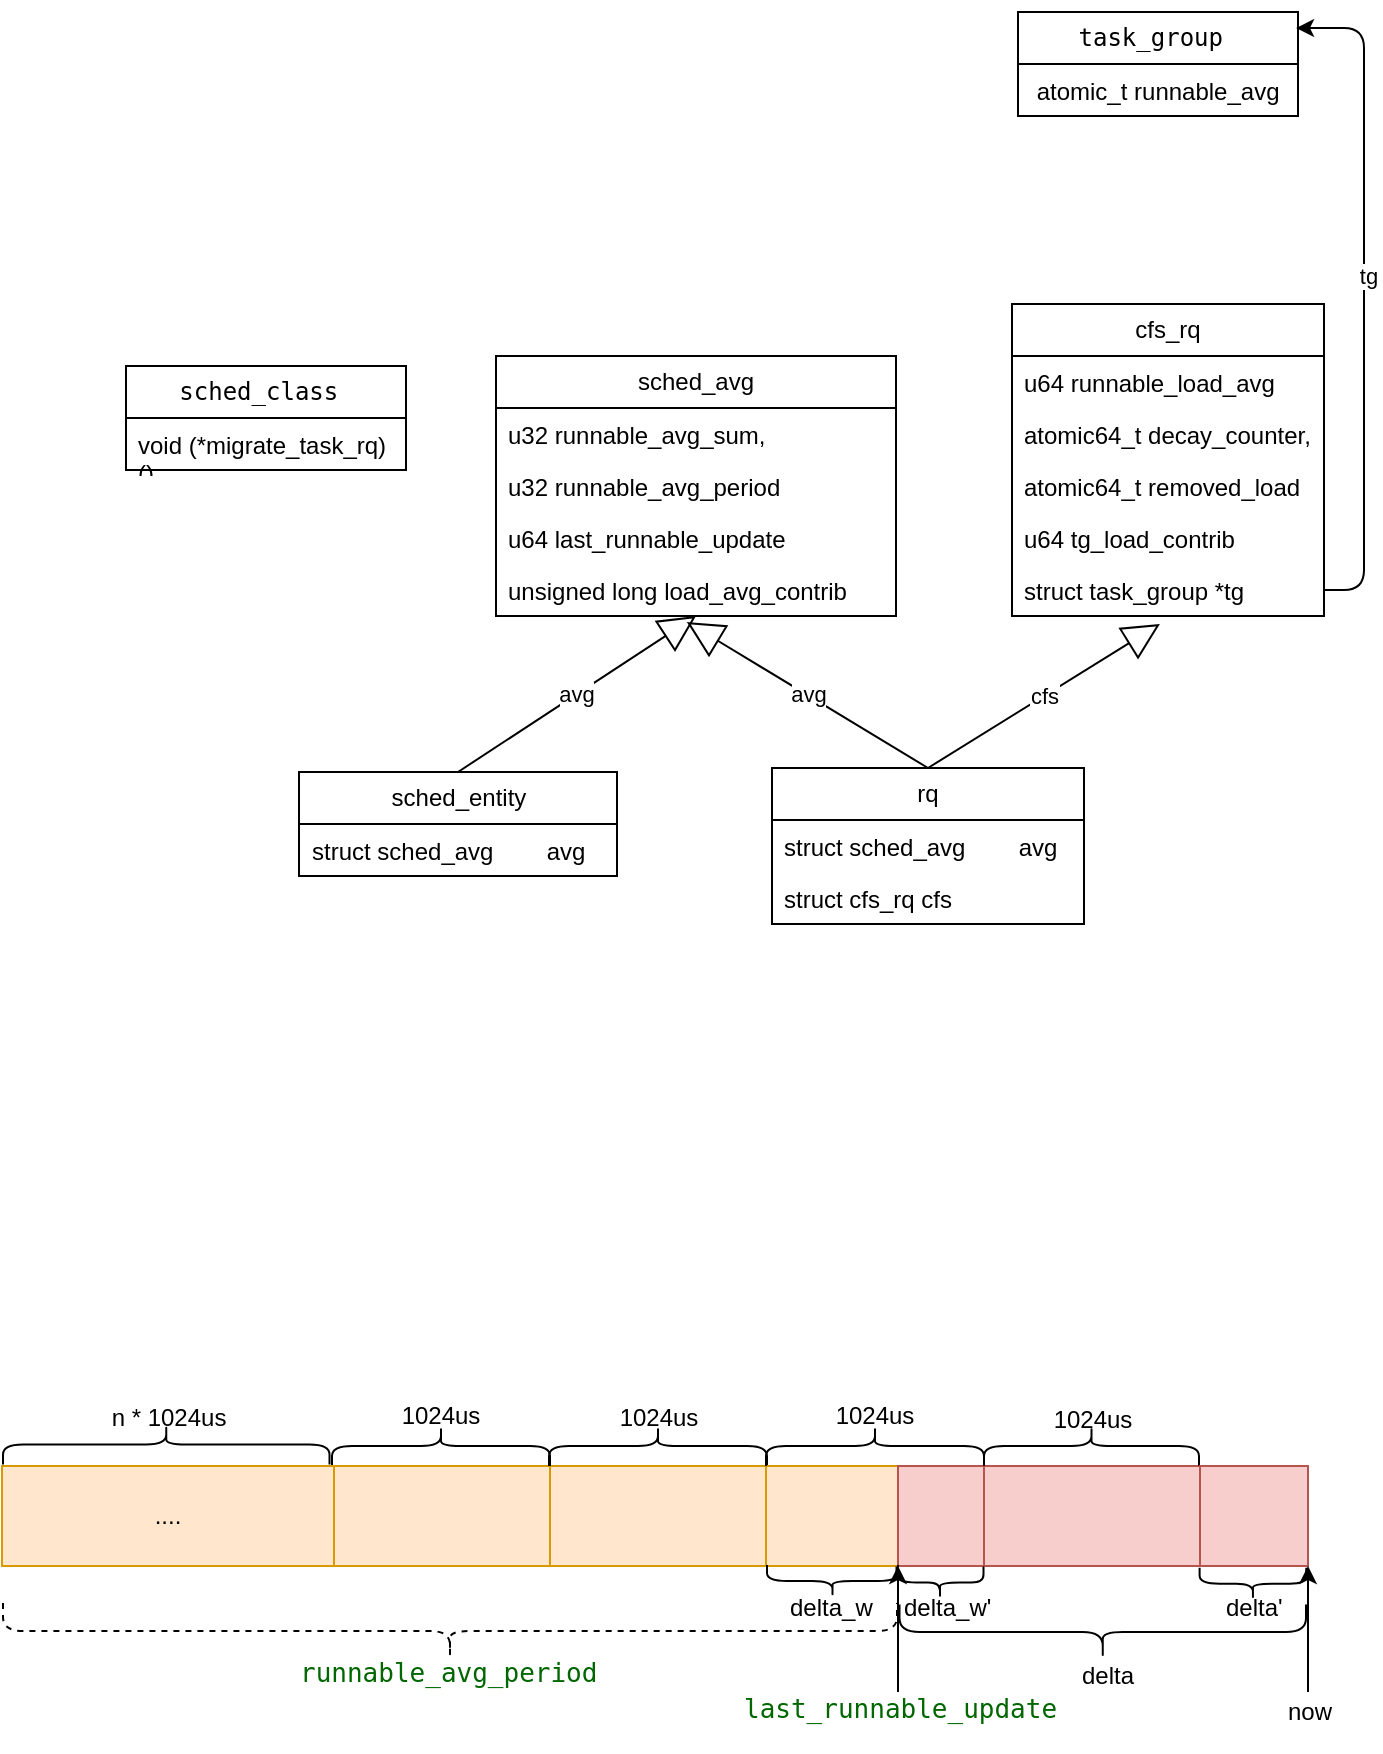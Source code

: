 <mxfile version="24.7.6">
  <diagram name="第 1 页" id="Cx8AKZTiIH4H-YPR8EMa">
    <mxGraphModel dx="2431" dy="1929" grid="0" gridSize="10" guides="1" tooltips="1" connect="1" arrows="1" fold="1" page="1" pageScale="1" pageWidth="827" pageHeight="1169" math="0" shadow="0">
      <root>
        <mxCell id="0" />
        <mxCell id="1" parent="0" />
        <mxCell id="yR-z4VxPblu7HvxaLN8Z-1" value="sched_avg" style="swimlane;fontStyle=0;childLayout=stackLayout;horizontal=1;startSize=26;fillColor=none;horizontalStack=0;resizeParent=1;resizeParentMax=0;resizeLast=0;collapsible=1;marginBottom=0;whiteSpace=wrap;html=1;" parent="1" vertex="1">
          <mxGeometry x="207" y="142" width="200" height="130" as="geometry" />
        </mxCell>
        <mxCell id="yR-z4VxPblu7HvxaLN8Z-2" value="u32 runnable_avg_sum, " style="text;strokeColor=none;fillColor=none;align=left;verticalAlign=top;spacingLeft=4;spacingRight=4;overflow=hidden;rotatable=0;points=[[0,0.5],[1,0.5]];portConstraint=eastwest;whiteSpace=wrap;html=1;" parent="yR-z4VxPblu7HvxaLN8Z-1" vertex="1">
          <mxGeometry y="26" width="200" height="26" as="geometry" />
        </mxCell>
        <mxCell id="yR-z4VxPblu7HvxaLN8Z-3" value="u32 runnable_avg_period" style="text;strokeColor=none;fillColor=none;align=left;verticalAlign=top;spacingLeft=4;spacingRight=4;overflow=hidden;rotatable=0;points=[[0,0.5],[1,0.5]];portConstraint=eastwest;whiteSpace=wrap;html=1;" parent="yR-z4VxPblu7HvxaLN8Z-1" vertex="1">
          <mxGeometry y="52" width="200" height="26" as="geometry" />
        </mxCell>
        <mxCell id="rU-V8Ytmf-W0rfWwS0kL-4" value="u64 last_runnable_update" style="text;strokeColor=none;fillColor=none;align=left;verticalAlign=top;spacingLeft=4;spacingRight=4;overflow=hidden;rotatable=0;points=[[0,0.5],[1,0.5]];portConstraint=eastwest;whiteSpace=wrap;html=1;" parent="yR-z4VxPblu7HvxaLN8Z-1" vertex="1">
          <mxGeometry y="78" width="200" height="26" as="geometry" />
        </mxCell>
        <mxCell id="yR-z4VxPblu7HvxaLN8Z-4" value="unsigned long load_avg_contrib" style="text;strokeColor=none;fillColor=none;align=left;verticalAlign=top;spacingLeft=4;spacingRight=4;overflow=hidden;rotatable=0;points=[[0,0.5],[1,0.5]];portConstraint=eastwest;whiteSpace=wrap;html=1;" parent="yR-z4VxPblu7HvxaLN8Z-1" vertex="1">
          <mxGeometry y="104" width="200" height="26" as="geometry" />
        </mxCell>
        <mxCell id="yR-z4VxPblu7HvxaLN8Z-5" value="sched_entity" style="swimlane;fontStyle=0;childLayout=stackLayout;horizontal=1;startSize=26;fillColor=none;horizontalStack=0;resizeParent=1;resizeParentMax=0;resizeLast=0;collapsible=1;marginBottom=0;whiteSpace=wrap;html=1;" parent="1" vertex="1">
          <mxGeometry x="108.5" y="350" width="159" height="52" as="geometry" />
        </mxCell>
        <mxCell id="yR-z4VxPblu7HvxaLN8Z-6" value="struct sched_avg&amp;nbsp;&amp;nbsp;&amp;nbsp;&amp;nbsp;&amp;nbsp;&amp;nbsp;&amp;nbsp; avg" style="text;strokeColor=none;fillColor=none;align=left;verticalAlign=top;spacingLeft=4;spacingRight=4;overflow=hidden;rotatable=0;points=[[0,0.5],[1,0.5]];portConstraint=eastwest;whiteSpace=wrap;html=1;" parent="yR-z4VxPblu7HvxaLN8Z-5" vertex="1">
          <mxGeometry y="26" width="159" height="26" as="geometry" />
        </mxCell>
        <mxCell id="yR-z4VxPblu7HvxaLN8Z-9" value="avg" style="endArrow=block;endSize=16;endFill=0;html=1;rounded=0;exitX=0.5;exitY=0;exitDx=0;exitDy=0;entryX=0.5;entryY=1;entryDx=0;entryDy=0;" parent="1" source="yR-z4VxPblu7HvxaLN8Z-5" target="yR-z4VxPblu7HvxaLN8Z-1" edge="1">
          <mxGeometry width="160" relative="1" as="geometry">
            <mxPoint x="393" y="303" as="sourcePoint" />
            <mxPoint x="553" y="303" as="targetPoint" />
          </mxGeometry>
        </mxCell>
        <mxCell id="rU-V8Ytmf-W0rfWwS0kL-1" value="rq" style="swimlane;fontStyle=0;childLayout=stackLayout;horizontal=1;startSize=26;fillColor=none;horizontalStack=0;resizeParent=1;resizeParentMax=0;resizeLast=0;collapsible=1;marginBottom=0;whiteSpace=wrap;html=1;" parent="1" vertex="1">
          <mxGeometry x="345" y="348" width="156" height="78" as="geometry" />
        </mxCell>
        <mxCell id="rU-V8Ytmf-W0rfWwS0kL-2" value="struct sched_avg&amp;nbsp;&amp;nbsp;&amp;nbsp;&amp;nbsp;&amp;nbsp;&amp;nbsp;&amp;nbsp; avg" style="text;strokeColor=none;fillColor=none;align=left;verticalAlign=top;spacingLeft=4;spacingRight=4;overflow=hidden;rotatable=0;points=[[0,0.5],[1,0.5]];portConstraint=eastwest;whiteSpace=wrap;html=1;" parent="rU-V8Ytmf-W0rfWwS0kL-1" vertex="1">
          <mxGeometry y="26" width="156" height="26" as="geometry" />
        </mxCell>
        <mxCell id="c57AqbrpVaC1902WxYYe-6" value="struct cfs_rq cfs" style="text;strokeColor=none;fillColor=none;align=left;verticalAlign=top;spacingLeft=4;spacingRight=4;overflow=hidden;rotatable=0;points=[[0,0.5],[1,0.5]];portConstraint=eastwest;whiteSpace=wrap;html=1;" vertex="1" parent="rU-V8Ytmf-W0rfWwS0kL-1">
          <mxGeometry y="52" width="156" height="26" as="geometry" />
        </mxCell>
        <mxCell id="Qzs8wgfuzLvNGcvXCS6C-1" value="" style="rounded=0;whiteSpace=wrap;html=1;fillColor=#ffe6cc;strokeColor=#d79b00;" parent="1" vertex="1">
          <mxGeometry x="126" y="697" width="108" height="50" as="geometry" />
        </mxCell>
        <mxCell id="rU-V8Ytmf-W0rfWwS0kL-3" value="avg" style="endArrow=block;endSize=16;endFill=0;html=1;rounded=0;exitX=0.5;exitY=0;exitDx=0;exitDy=0;entryX=0.477;entryY=1.115;entryDx=0;entryDy=0;entryPerimeter=0;" parent="1" source="rU-V8Ytmf-W0rfWwS0kL-1" target="yR-z4VxPblu7HvxaLN8Z-4" edge="1">
          <mxGeometry width="160" relative="1" as="geometry">
            <mxPoint x="532" y="253" as="sourcePoint" />
            <mxPoint x="305" y="245" as="targetPoint" />
          </mxGeometry>
        </mxCell>
        <mxCell id="Qzs8wgfuzLvNGcvXCS6C-2" value="" style="rounded=0;whiteSpace=wrap;html=1;fillColor=#ffe6cc;strokeColor=#d79b00;" parent="1" vertex="1">
          <mxGeometry x="234" y="697" width="108" height="50" as="geometry" />
        </mxCell>
        <mxCell id="rU-V8Ytmf-W0rfWwS0kL-5" value="cfs_rq" style="swimlane;fontStyle=0;childLayout=stackLayout;horizontal=1;startSize=26;fillColor=none;horizontalStack=0;resizeParent=1;resizeParentMax=0;resizeLast=0;collapsible=1;marginBottom=0;whiteSpace=wrap;html=1;" parent="1" vertex="1">
          <mxGeometry x="465" y="116" width="156" height="156" as="geometry" />
        </mxCell>
        <mxCell id="rU-V8Ytmf-W0rfWwS0kL-6" value="u64 runnable_load_avg" style="text;strokeColor=none;fillColor=none;align=left;verticalAlign=top;spacingLeft=4;spacingRight=4;overflow=hidden;rotatable=0;points=[[0,0.5],[1,0.5]];portConstraint=eastwest;whiteSpace=wrap;html=1;" parent="rU-V8Ytmf-W0rfWwS0kL-5" vertex="1">
          <mxGeometry y="26" width="156" height="26" as="geometry" />
        </mxCell>
        <mxCell id="rU-V8Ytmf-W0rfWwS0kL-11" value="atomic64_t decay_counter, " style="text;strokeColor=none;fillColor=none;align=left;verticalAlign=top;spacingLeft=4;spacingRight=4;overflow=hidden;rotatable=0;points=[[0,0.5],[1,0.5]];portConstraint=eastwest;whiteSpace=wrap;html=1;" parent="rU-V8Ytmf-W0rfWwS0kL-5" vertex="1">
          <mxGeometry y="52" width="156" height="26" as="geometry" />
        </mxCell>
        <mxCell id="rU-V8Ytmf-W0rfWwS0kL-12" value="atomic64_t removed_load" style="text;strokeColor=none;fillColor=none;align=left;verticalAlign=top;spacingLeft=4;spacingRight=4;overflow=hidden;rotatable=0;points=[[0,0.5],[1,0.5]];portConstraint=eastwest;whiteSpace=wrap;html=1;" parent="rU-V8Ytmf-W0rfWwS0kL-5" vertex="1">
          <mxGeometry y="78" width="156" height="26" as="geometry" />
        </mxCell>
        <mxCell id="rU-V8Ytmf-W0rfWwS0kL-13" value="u64 tg_load_contrib" style="text;strokeColor=none;fillColor=none;align=left;verticalAlign=top;spacingLeft=4;spacingRight=4;overflow=hidden;rotatable=0;points=[[0,0.5],[1,0.5]];portConstraint=eastwest;whiteSpace=wrap;html=1;" parent="rU-V8Ytmf-W0rfWwS0kL-5" vertex="1">
          <mxGeometry y="104" width="156" height="26" as="geometry" />
        </mxCell>
        <mxCell id="rU-V8Ytmf-W0rfWwS0kL-19" value="struct task_group *tg" style="text;strokeColor=none;fillColor=none;align=left;verticalAlign=top;spacingLeft=4;spacingRight=4;overflow=hidden;rotatable=0;points=[[0,0.5],[1,0.5]];portConstraint=eastwest;whiteSpace=wrap;html=1;" parent="rU-V8Ytmf-W0rfWwS0kL-5" vertex="1">
          <mxGeometry y="130" width="156" height="26" as="geometry" />
        </mxCell>
        <mxCell id="Qzs8wgfuzLvNGcvXCS6C-3" value="" style="shape=curlyBracket;whiteSpace=wrap;html=1;rounded=1;flipH=1;labelPosition=right;verticalLabelPosition=middle;align=left;verticalAlign=middle;rotation=-90;" parent="1" vertex="1">
          <mxGeometry x="169.5" y="632.5" width="20" height="109" as="geometry" />
        </mxCell>
        <mxCell id="Qzs8wgfuzLvNGcvXCS6C-4" value="" style="shape=curlyBracket;whiteSpace=wrap;html=1;rounded=1;flipH=1;labelPosition=right;verticalLabelPosition=middle;align=left;verticalAlign=middle;rotation=-90;" parent="1" vertex="1">
          <mxGeometry x="278" y="632.5" width="20" height="109" as="geometry" />
        </mxCell>
        <mxCell id="Qzs8wgfuzLvNGcvXCS6C-5" value="1024us" style="text;html=1;align=center;verticalAlign=middle;resizable=0;points=[];autosize=1;strokeColor=none;fillColor=none;" parent="1" vertex="1">
          <mxGeometry x="150" y="659" width="57" height="26" as="geometry" />
        </mxCell>
        <mxCell id="Qzs8wgfuzLvNGcvXCS6C-6" value="1024us" style="text;html=1;align=center;verticalAlign=middle;resizable=0;points=[];autosize=1;strokeColor=none;fillColor=none;" parent="1" vertex="1">
          <mxGeometry x="259.5" y="660" width="57" height="26" as="geometry" />
        </mxCell>
        <mxCell id="Qzs8wgfuzLvNGcvXCS6C-7" value="" style="rounded=0;whiteSpace=wrap;html=1;fillColor=#ffe6cc;strokeColor=#d79b00;" parent="1" vertex="1">
          <mxGeometry x="342" y="697" width="66" height="50" as="geometry" />
        </mxCell>
        <mxCell id="Qzs8wgfuzLvNGcvXCS6C-8" value="" style="rounded=0;whiteSpace=wrap;html=1;fillColor=#f8cecc;strokeColor=#b85450;" parent="1" vertex="1">
          <mxGeometry x="451" y="697" width="108" height="50" as="geometry" />
        </mxCell>
        <mxCell id="Qzs8wgfuzLvNGcvXCS6C-9" value="" style="rounded=0;whiteSpace=wrap;html=1;fillColor=#f8cecc;strokeColor=#b85450;" parent="1" vertex="1">
          <mxGeometry x="408" y="697" width="43" height="50" as="geometry" />
        </mxCell>
        <mxCell id="Qzs8wgfuzLvNGcvXCS6C-10" value="" style="shape=curlyBracket;whiteSpace=wrap;html=1;rounded=1;flipH=1;labelPosition=right;verticalLabelPosition=middle;align=left;verticalAlign=middle;rotation=-90;" parent="1" vertex="1">
          <mxGeometry x="386.5" y="632.5" width="20" height="109" as="geometry" />
        </mxCell>
        <mxCell id="Qzs8wgfuzLvNGcvXCS6C-11" value="1024us" style="text;html=1;align=center;verticalAlign=middle;resizable=0;points=[];autosize=1;strokeColor=none;fillColor=none;" parent="1" vertex="1">
          <mxGeometry x="367" y="659" width="57" height="26" as="geometry" />
        </mxCell>
        <mxCell id="Qzs8wgfuzLvNGcvXCS6C-12" value="" style="shape=curlyBracket;whiteSpace=wrap;html=1;rounded=1;flipH=1;labelPosition=right;verticalLabelPosition=middle;align=left;verticalAlign=middle;rotation=-90;" parent="1" vertex="1">
          <mxGeometry x="494.75" y="633.25" width="20" height="107.5" as="geometry" />
        </mxCell>
        <mxCell id="Qzs8wgfuzLvNGcvXCS6C-13" value="1024us" style="text;html=1;align=center;verticalAlign=middle;resizable=0;points=[];autosize=1;strokeColor=none;fillColor=none;" parent="1" vertex="1">
          <mxGeometry x="476" y="661" width="57" height="26" as="geometry" />
        </mxCell>
        <mxCell id="Qzs8wgfuzLvNGcvXCS6C-14" value="" style="rounded=0;whiteSpace=wrap;html=1;fillColor=#f8cecc;strokeColor=#b85450;" parent="1" vertex="1">
          <mxGeometry x="559" y="697" width="54" height="50" as="geometry" />
        </mxCell>
        <mxCell id="Qzs8wgfuzLvNGcvXCS6C-15" value="" style="endArrow=classic;html=1;rounded=0;entryX=1;entryY=1;entryDx=0;entryDy=0;" parent="1" target="Qzs8wgfuzLvNGcvXCS6C-7" edge="1">
          <mxGeometry width="50" height="50" relative="1" as="geometry">
            <mxPoint x="408" y="810" as="sourcePoint" />
            <mxPoint x="479" y="846" as="targetPoint" />
          </mxGeometry>
        </mxCell>
        <mxCell id="Qzs8wgfuzLvNGcvXCS6C-16" value="&lt;pre id=&quot;b&quot; style=&quot;font-size: 13px; font-family: monospace; background: rgb(255, 255, 255); color: rgb(0, 0, 51); white-space: pre-wrap; font-style: normal; font-variant-ligatures: normal; font-variant-caps: normal; font-weight: 400; letter-spacing: normal; orphans: 2; text-align: start; text-indent: 0px; text-transform: none; widows: 2; word-spacing: 0px; -webkit-text-stroke-width: 0px; text-decoration-thickness: initial; text-decoration-style: initial; text-decoration-color: initial;&quot;&gt;&lt;span class=&quot;add&quot; style=&quot;font-size: 13px; font-family: monospace; background: rgb(255, 255, 255); color: rgb(0, 102, 0);&quot;&gt;last_runnable_update&lt;/span&gt;&lt;/pre&gt;" style="text;whiteSpace=wrap;html=1;" parent="1" vertex="1">
          <mxGeometry x="329" y="791" width="156.67" height="41" as="geometry" />
        </mxCell>
        <mxCell id="Qzs8wgfuzLvNGcvXCS6C-17" value="" style="endArrow=classic;html=1;rounded=0;entryX=1;entryY=1;entryDx=0;entryDy=0;" parent="1" edge="1">
          <mxGeometry width="50" height="50" relative="1" as="geometry">
            <mxPoint x="613" y="810" as="sourcePoint" />
            <mxPoint x="613" y="747" as="targetPoint" />
          </mxGeometry>
        </mxCell>
        <mxCell id="Qzs8wgfuzLvNGcvXCS6C-18" value="now" style="text;whiteSpace=wrap;html=1;" parent="1" vertex="1">
          <mxGeometry x="601" y="806" width="30" height="23" as="geometry" />
        </mxCell>
        <mxCell id="Qzs8wgfuzLvNGcvXCS6C-19" value="" style="shape=curlyBracket;whiteSpace=wrap;html=1;rounded=1;labelPosition=left;verticalLabelPosition=middle;align=right;verticalAlign=middle;rotation=-90;" parent="1" vertex="1">
          <mxGeometry x="496.63" y="678.38" width="27.5" height="203.25" as="geometry" />
        </mxCell>
        <mxCell id="Qzs8wgfuzLvNGcvXCS6C-20" value="delta" style="text;whiteSpace=wrap;html=1;" parent="1" vertex="1">
          <mxGeometry x="498" y="788" width="30" height="23" as="geometry" />
        </mxCell>
        <mxCell id="Qzs8wgfuzLvNGcvXCS6C-23" value="" style="shape=curlyBracket;whiteSpace=wrap;html=1;rounded=1;labelPosition=left;verticalLabelPosition=middle;align=right;verticalAlign=middle;rotation=-90;dashed=1;" parent="1" vertex="1">
          <mxGeometry x="170" y="556" width="28" height="447" as="geometry" />
        </mxCell>
        <mxCell id="Qzs8wgfuzLvNGcvXCS6C-24" value="&lt;pre style=&quot;font-size: 13px; font-family: monospace; background: rgb(255, 255, 255); color: rgb(0, 0, 51); white-space: pre-wrap; font-style: normal; font-variant-ligatures: normal; font-variant-caps: normal; font-weight: 400; letter-spacing: normal; orphans: 2; text-align: start; text-indent: 0px; text-transform: none; widows: 2; word-spacing: 0px; -webkit-text-stroke-width: 0px; text-decoration-thickness: initial; text-decoration-style: initial; text-decoration-color: initial;&quot; id=&quot;b&quot;&gt;&lt;span style=&quot;font-size: 13px; font-family: monospace; background: rgb(255, 255, 255); color: rgb(0, 102, 0);&quot; class=&quot;add&quot;&gt;runnable_avg_period&lt;/span&gt;&lt;/pre&gt;" style="text;whiteSpace=wrap;html=1;" parent="1" vertex="1">
          <mxGeometry x="107" y="773" width="161" height="41" as="geometry" />
        </mxCell>
        <mxCell id="Qzs8wgfuzLvNGcvXCS6C-25" value="...." style="rounded=0;whiteSpace=wrap;html=1;fillColor=#ffe6cc;strokeColor=#d79b00;" parent="1" vertex="1">
          <mxGeometry x="-40" y="697" width="166" height="50" as="geometry" />
        </mxCell>
        <mxCell id="Qzs8wgfuzLvNGcvXCS6C-26" value="" style="shape=curlyBracket;whiteSpace=wrap;html=1;rounded=1;labelPosition=left;verticalLabelPosition=middle;align=right;verticalAlign=middle;rotation=-90;" parent="1" vertex="1">
          <mxGeometry x="367.25" y="721.75" width="16" height="65.5" as="geometry" />
        </mxCell>
        <mxCell id="Qzs8wgfuzLvNGcvXCS6C-27" value="delta_w" style="text;whiteSpace=wrap;html=1;" parent="1" vertex="1">
          <mxGeometry x="352.25" y="754" width="45.75" height="23" as="geometry" />
        </mxCell>
        <mxCell id="Qzs8wgfuzLvNGcvXCS6C-28" value="" style="shape=curlyBracket;whiteSpace=wrap;html=1;rounded=1;labelPosition=left;verticalLabelPosition=middle;align=right;verticalAlign=middle;rotation=-90;" parent="1" vertex="1">
          <mxGeometry x="421" y="733.5" width="16" height="43.5" as="geometry" />
        </mxCell>
        <mxCell id="Qzs8wgfuzLvNGcvXCS6C-29" value="delta_w&#39;" style="text;whiteSpace=wrap;html=1;" parent="1" vertex="1">
          <mxGeometry x="409" y="754" width="45" height="23" as="geometry" />
        </mxCell>
        <mxCell id="Qzs8wgfuzLvNGcvXCS6C-30" value="" style="shape=curlyBracket;whiteSpace=wrap;html=1;rounded=1;flipH=1;labelPosition=right;verticalLabelPosition=middle;align=left;verticalAlign=middle;rotation=-90;" parent="1" vertex="1">
          <mxGeometry x="32.13" y="604.62" width="20" height="163.25" as="geometry" />
        </mxCell>
        <mxCell id="Qzs8wgfuzLvNGcvXCS6C-33" value="n * 1024us" style="text;html=1;align=center;verticalAlign=middle;resizable=0;points=[];autosize=1;strokeColor=none;fillColor=none;" parent="1" vertex="1">
          <mxGeometry x="5" y="660" width="75" height="26" as="geometry" />
        </mxCell>
        <mxCell id="Qzs8wgfuzLvNGcvXCS6C-36" value="" style="shape=curlyBracket;whiteSpace=wrap;html=1;rounded=1;labelPosition=left;verticalLabelPosition=middle;align=right;verticalAlign=middle;rotation=-90;" parent="1" vertex="1">
          <mxGeometry x="577.51" y="729.17" width="15.91" height="53.32" as="geometry" />
        </mxCell>
        <mxCell id="Qzs8wgfuzLvNGcvXCS6C-37" value="delta&#39;" style="text;whiteSpace=wrap;html=1;" parent="1" vertex="1">
          <mxGeometry x="570.46" y="754" width="30" height="23" as="geometry" />
        </mxCell>
        <mxCell id="rU-V8Ytmf-W0rfWwS0kL-7" value="&lt;pre id=&quot;b&quot;&gt;&lt;span class=&quot;hunk&quot;&gt;sched_class &lt;/span&gt;&lt;/pre&gt;" style="swimlane;fontStyle=0;childLayout=stackLayout;horizontal=1;startSize=26;fillColor=none;horizontalStack=0;resizeParent=1;resizeParentMax=0;resizeLast=0;collapsible=1;marginBottom=0;whiteSpace=wrap;html=1;" parent="1" vertex="1">
          <mxGeometry x="22" y="147" width="140" height="52" as="geometry" />
        </mxCell>
        <mxCell id="rU-V8Ytmf-W0rfWwS0kL-8" value="void (*migrate_task_rq)()" style="text;strokeColor=none;fillColor=none;align=left;verticalAlign=top;spacingLeft=4;spacingRight=4;overflow=hidden;rotatable=0;points=[[0,0.5],[1,0.5]];portConstraint=eastwest;whiteSpace=wrap;html=1;" parent="rU-V8Ytmf-W0rfWwS0kL-7" vertex="1">
          <mxGeometry y="26" width="140" height="26" as="geometry" />
        </mxCell>
        <mxCell id="rU-V8Ytmf-W0rfWwS0kL-14" value="&lt;pre id=&quot;b&quot;&gt;&lt;span class=&quot;hunk&quot;&gt;task_group &lt;/span&gt;&lt;/pre&gt;" style="swimlane;fontStyle=0;childLayout=stackLayout;horizontal=1;startSize=26;fillColor=none;horizontalStack=0;resizeParent=1;resizeParentMax=0;resizeLast=0;collapsible=1;marginBottom=0;whiteSpace=wrap;html=1;" parent="1" vertex="1">
          <mxGeometry x="468" y="-30" width="140" height="52" as="geometry" />
        </mxCell>
        <mxCell id="rU-V8Ytmf-W0rfWwS0kL-15" value="&amp;nbsp;atomic_t runnable_avg" style="text;strokeColor=none;fillColor=none;align=left;verticalAlign=top;spacingLeft=4;spacingRight=4;overflow=hidden;rotatable=0;points=[[0,0.5],[1,0.5]];portConstraint=eastwest;whiteSpace=wrap;html=1;" parent="rU-V8Ytmf-W0rfWwS0kL-14" vertex="1">
          <mxGeometry y="26" width="140" height="26" as="geometry" />
        </mxCell>
        <mxCell id="rU-V8Ytmf-W0rfWwS0kL-20" style="edgeStyle=orthogonalEdgeStyle;rounded=1;orthogonalLoop=1;jettySize=auto;html=1;entryX=0.993;entryY=0.154;entryDx=0;entryDy=0;entryPerimeter=0;exitX=1;exitY=0.5;exitDx=0;exitDy=0;curved=0;" parent="1" source="rU-V8Ytmf-W0rfWwS0kL-19" target="rU-V8Ytmf-W0rfWwS0kL-14" edge="1">
          <mxGeometry relative="1" as="geometry" />
        </mxCell>
        <mxCell id="rU-V8Ytmf-W0rfWwS0kL-21" value="tg" style="edgeLabel;html=1;align=center;verticalAlign=middle;resizable=0;points=[];" parent="rU-V8Ytmf-W0rfWwS0kL-20" vertex="1" connectable="0">
          <mxGeometry x="0.058" y="-2" relative="1" as="geometry">
            <mxPoint as="offset" />
          </mxGeometry>
        </mxCell>
        <mxCell id="c57AqbrpVaC1902WxYYe-5" value="cfs" style="endArrow=block;endSize=16;endFill=0;html=1;rounded=0;exitX=0.5;exitY=0;exitDx=0;exitDy=0;entryX=0.474;entryY=1.154;entryDx=0;entryDy=0;entryPerimeter=0;" edge="1" parent="1" source="rU-V8Ytmf-W0rfWwS0kL-1" target="rU-V8Ytmf-W0rfWwS0kL-19">
          <mxGeometry width="160" relative="1" as="geometry">
            <mxPoint x="570" y="349" as="sourcePoint" />
            <mxPoint x="730" y="349" as="targetPoint" />
          </mxGeometry>
        </mxCell>
      </root>
    </mxGraphModel>
  </diagram>
</mxfile>

